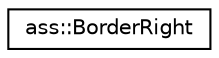 digraph "Graphical Class Hierarchy"
{
 // LATEX_PDF_SIZE
  edge [fontname="Helvetica",fontsize="10",labelfontname="Helvetica",labelfontsize="10"];
  node [fontname="Helvetica",fontsize="10",shape=record];
  rankdir="LR";
  Node0 [label="ass::BorderRight",height=0.2,width=0.4,color="black", fillcolor="white", style="filled",URL="$structass_1_1BorderRight.html",tooltip="Represents right border."];
}
